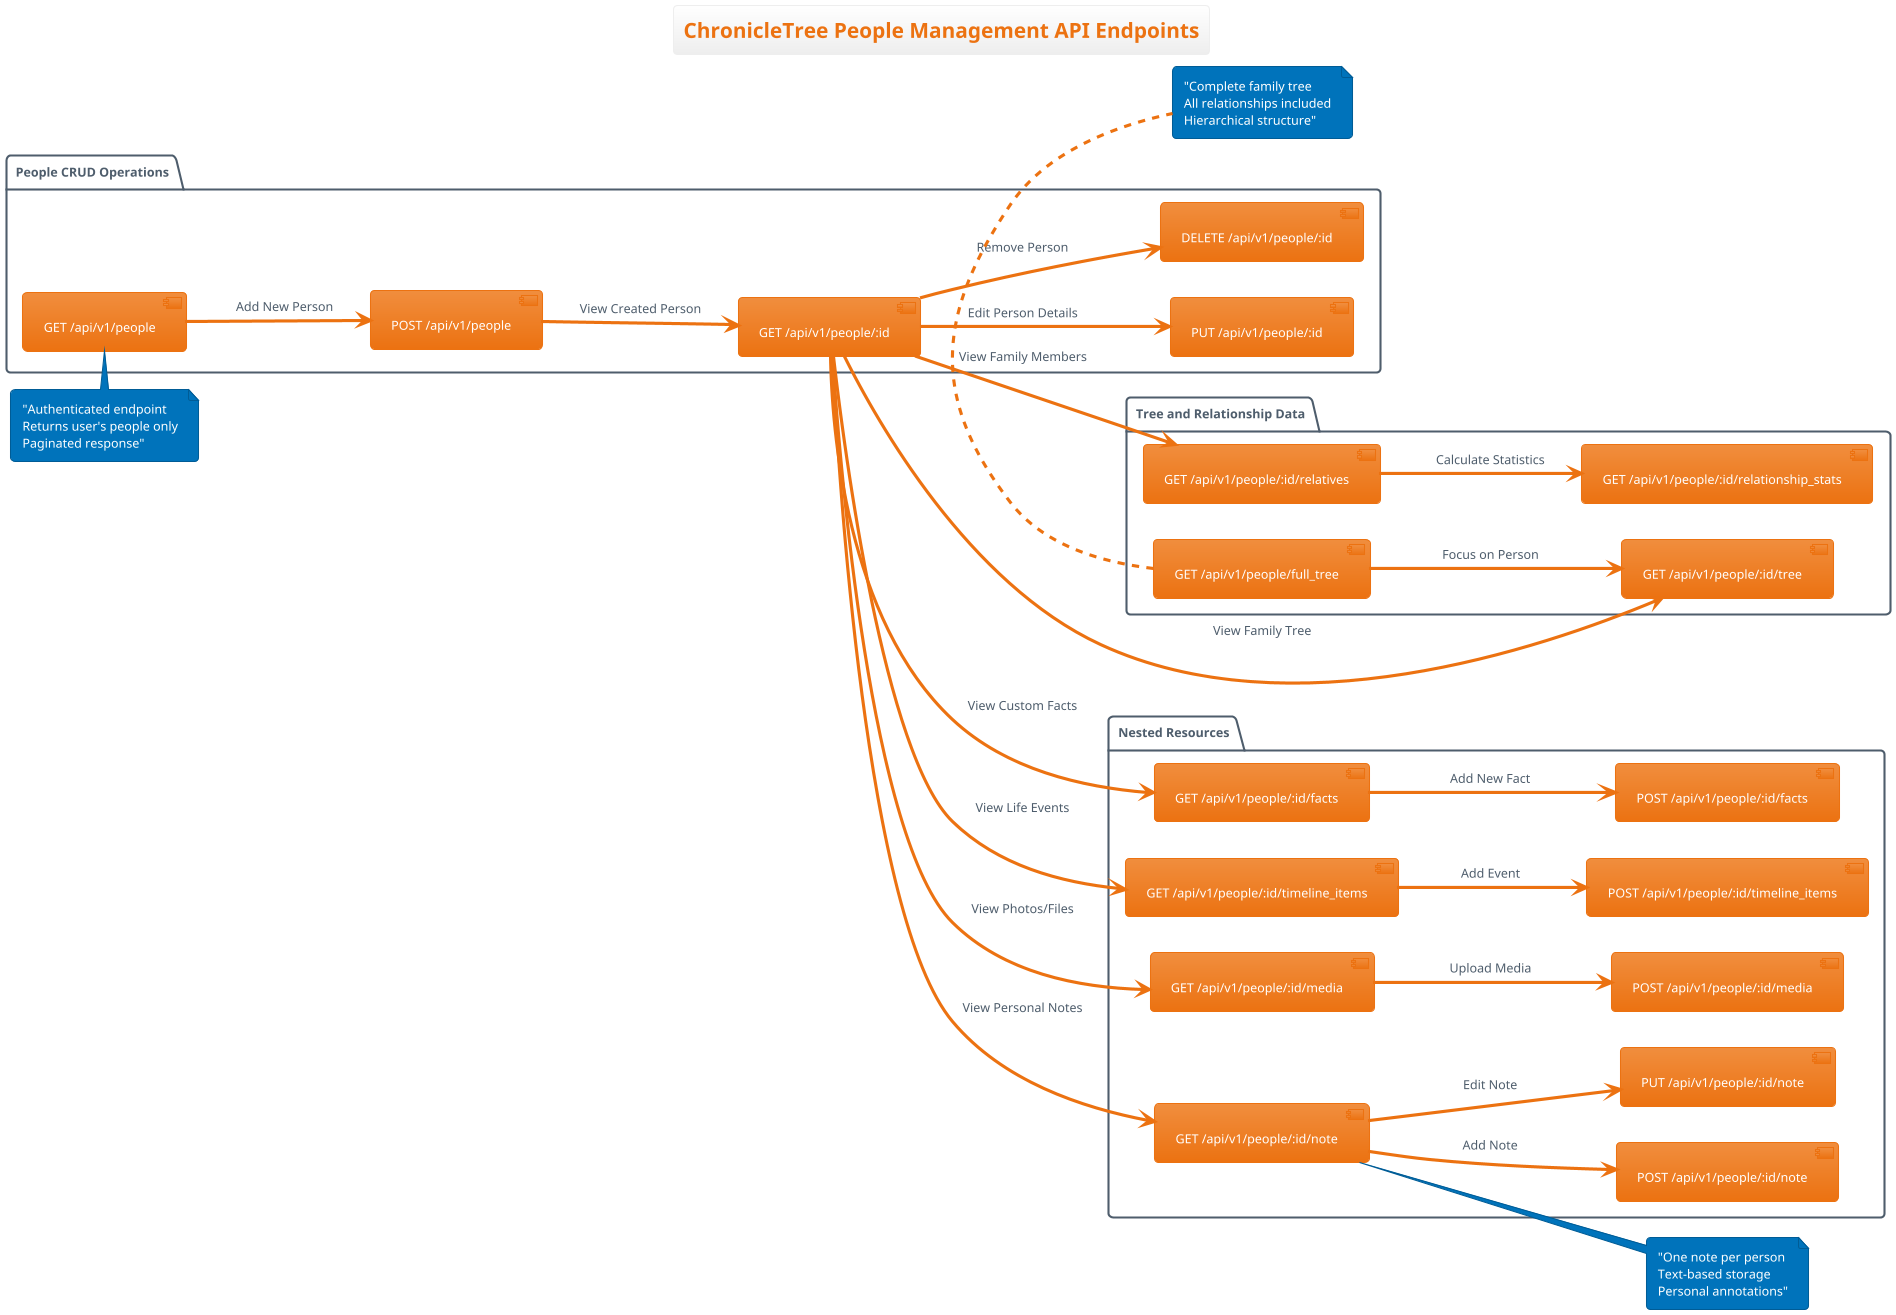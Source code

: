 @startuml People Management API Endpoints
!theme aws-orange
title ChronicleTree People Management API Endpoints

left to right direction

package "People CRUD Operations" {
  [GET /api/v1/people] as GetPeople
  [POST /api/v1/people] as CreatePerson
  [GET /api/v1/people/:id] as GetPerson
  [PUT /api/v1/people/:id] as UpdatePerson
  [DELETE /api/v1/people/:id] as DeletePerson
}

package "Tree and Relationship Data" {
  [GET /api/v1/people/full_tree] as GetFullTree
  [GET /api/v1/people/:id/tree] as GetPersonTree
  [GET /api/v1/people/:id/relatives] as GetPersonRelatives
  [GET /api/v1/people/:id/relationship_stats] as GetRelationshipStats
}

package "Nested Resources" {
  [GET /api/v1/people/:id/facts] as GetPersonFacts
  [POST /api/v1/people/:id/facts] as CreatePersonFact
  [GET /api/v1/people/:id/timeline_items] as GetPersonTimeline
  [POST /api/v1/people/:id/timeline_items] as CreateTimelineItem
  [GET /api/v1/people/:id/media] as GetPersonMedia
  [POST /api/v1/people/:id/media] as CreatePersonMedia
  [GET /api/v1/people/:id/note] as GetPersonNote
  [POST /api/v1/people/:id/note] as CreatePersonNote
  [PUT /api/v1/people/:id/note] as UpdatePersonNote
}

' Main CRUD flow
GetPeople --> CreatePerson : "Add New Person"
CreatePerson --> GetPerson : "View Created Person"
GetPerson --> UpdatePerson : "Edit Person Details"
GetPerson --> DeletePerson : "Remove Person"

' Tree and relationship flows
GetPerson --> GetPersonTree : "View Family Tree"
GetPerson --> GetPersonRelatives : "View Family Members"
GetPersonRelatives --> GetRelationshipStats : "Calculate Statistics"
GetFullTree --> GetPersonTree : "Focus on Person"

' Nested resource flows
GetPerson --> GetPersonFacts : "View Custom Facts"
GetPersonFacts --> CreatePersonFact : "Add New Fact"
GetPerson --> GetPersonTimeline : "View Life Events"
GetPersonTimeline --> CreateTimelineItem : "Add Event"
GetPerson --> GetPersonMedia : "View Photos/Files"
GetPersonMedia --> CreatePersonMedia : "Upload Media"
GetPerson --> GetPersonNote : "View Personal Notes"
GetPersonNote --> CreatePersonNote : "Add Note"
GetPersonNote --> UpdatePersonNote : "Edit Note"

note top of GetPeople : "Authenticated endpoint\nReturns user's people only\nPaginated response"
note bottom of GetFullTree : "Complete family tree\nAll relationships included\nHierarchical structure"
note right of GetPersonNote : "One note per person\nText-based storage\nPersonal annotations"

@enduml
GetPerson --> GetPersonTimeline : View Life Events
GetPerson --> GetPersonMedia : View Media Gallery

' Circular navigation
GetPersonTree --> GetPerson : Navigate to Person
GetPersonRelationships --> GetPerson : View Related Person

note right of GetPeople : "GET /api/v1/people\n• Returns user's family members\n• Supports pagination\n• Filtering by name/dates\n• Includes basic info only"

note right of CreatePerson : "POST /api/v1/people\n• Creates new family member\n• Validates required fields\n• Sets user ownership\n• Returns created person ID"

note right of GetPerson : "GET /api/v1/people/:id\n• Returns full person details\n• Includes all biographical data\n• Shows relationship counts\n• Media and timeline summaries"

note bottom of UpdatePerson : "PUT /api/v1/people/:id\n• Updates person information\n• Validates date consistency\n• Handles deceased status\n• Triggers relationship validation"

note bottom of GetPersonTree : "GET /api/v1/people/:id/tree\n• Returns tree data for person\n• Optimized relationship queries\n• Hierarchical family structure\n• Multiple generation support"

@enduml
